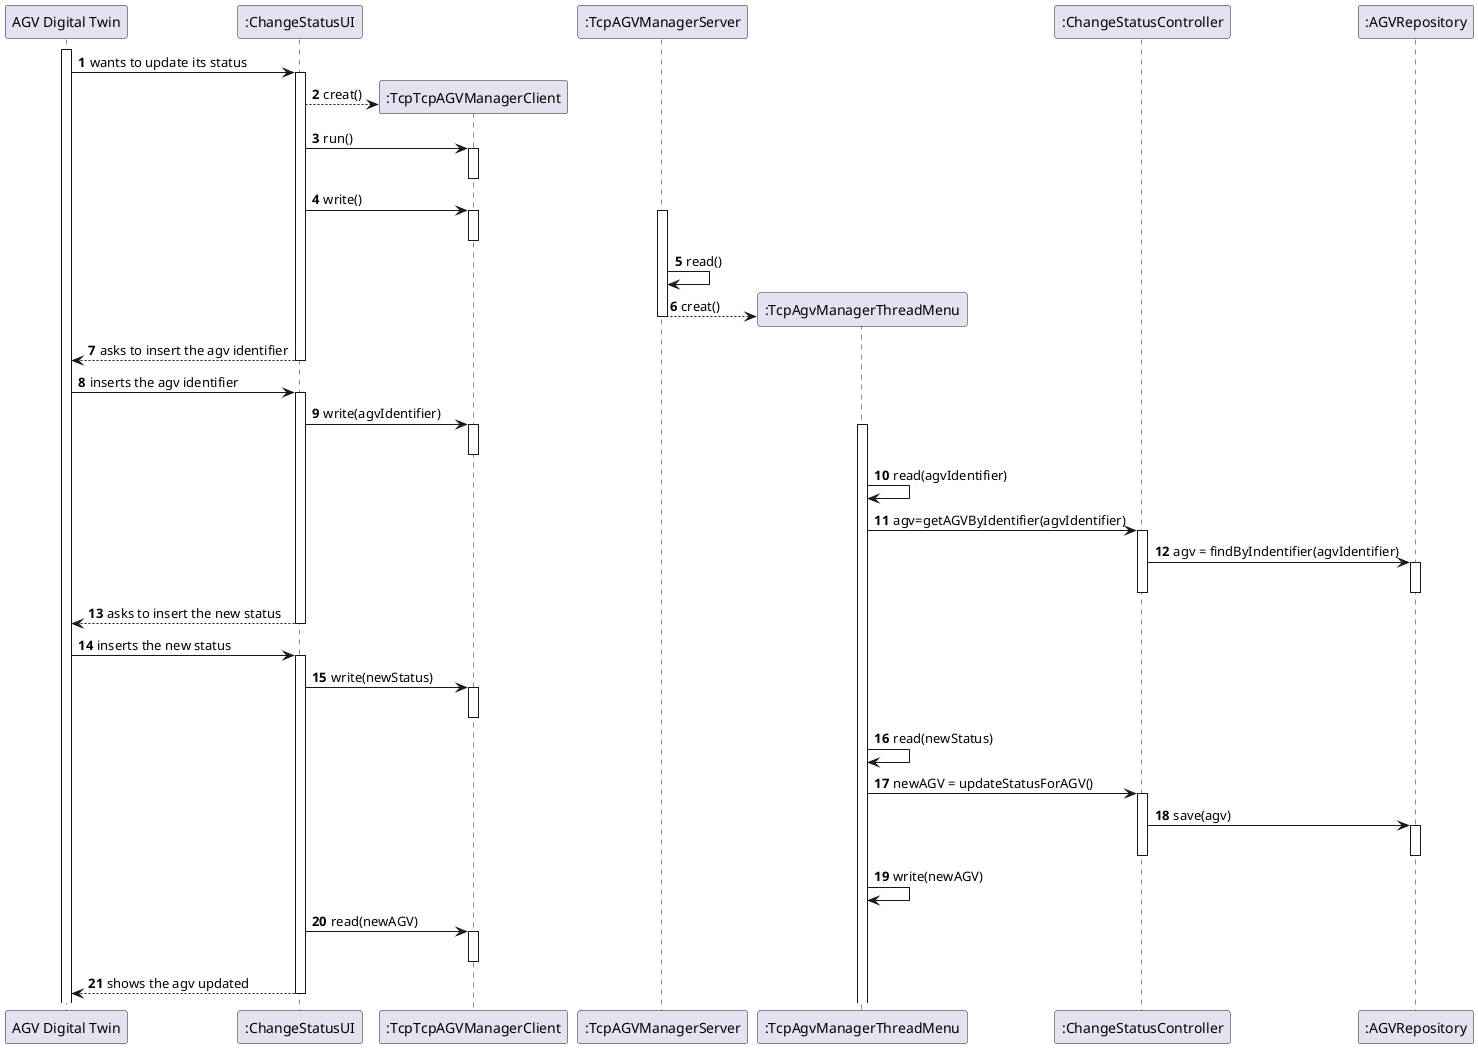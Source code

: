 @startuml
'https://plantuml.com/sequence-diagram

autonumber

participant "AGV Digital Twin" as C
participant ":ChangeStatusUI" as UI
participant ":TcpTcpAGVManagerClient" as TC
participant ":TcpAGVManagerServer" as TS
participant ":TcpAgvManagerThreadMenu" as T
participant ":ChangeStatusController" as CON
participant ":AGVRepository" as AR

activate C

C -> UI: wants to update its status
activate UI
UI-->TC **:creat()
UI->TC : run()
activate TC
deactivate TC
UI->TC :write()
activate TC
deactivate TC
activate TS
TS->TS:read()
TS-->T **:creat()
deactivate TS



UI --> C:asks to insert the agv identifier
deactivate UI
C->UI: inserts the agv identifier
activate UI
UI->TC : write(agvIdentifier)
activate TC
deactivate TC
activate T
T->T : read(agvIdentifier)
T->CON:agv=getAGVByIdentifier(agvIdentifier)
activate CON
CON->AR : agv = findByIndentifier(agvIdentifier)
activate AR

deactivate AR
deactivate CON
UI-->C: asks to insert the new status
deactivate UI

C->UI: inserts the new status
activate UI
UI->TC :write(newStatus)
activate TC
deactivate TC
T->T : read(newStatus)
T->CON :newAGV = updateStatusForAGV()
activate CON
CON-> AR: save(agv)
activate AR
deactivate AR

deactivate CON
T->T : write(newAGV)

UI->TC : read(newAGV)
activate TC
deactivate TC



UI--> C: shows the agv updated
deactivate UI
@enduml
